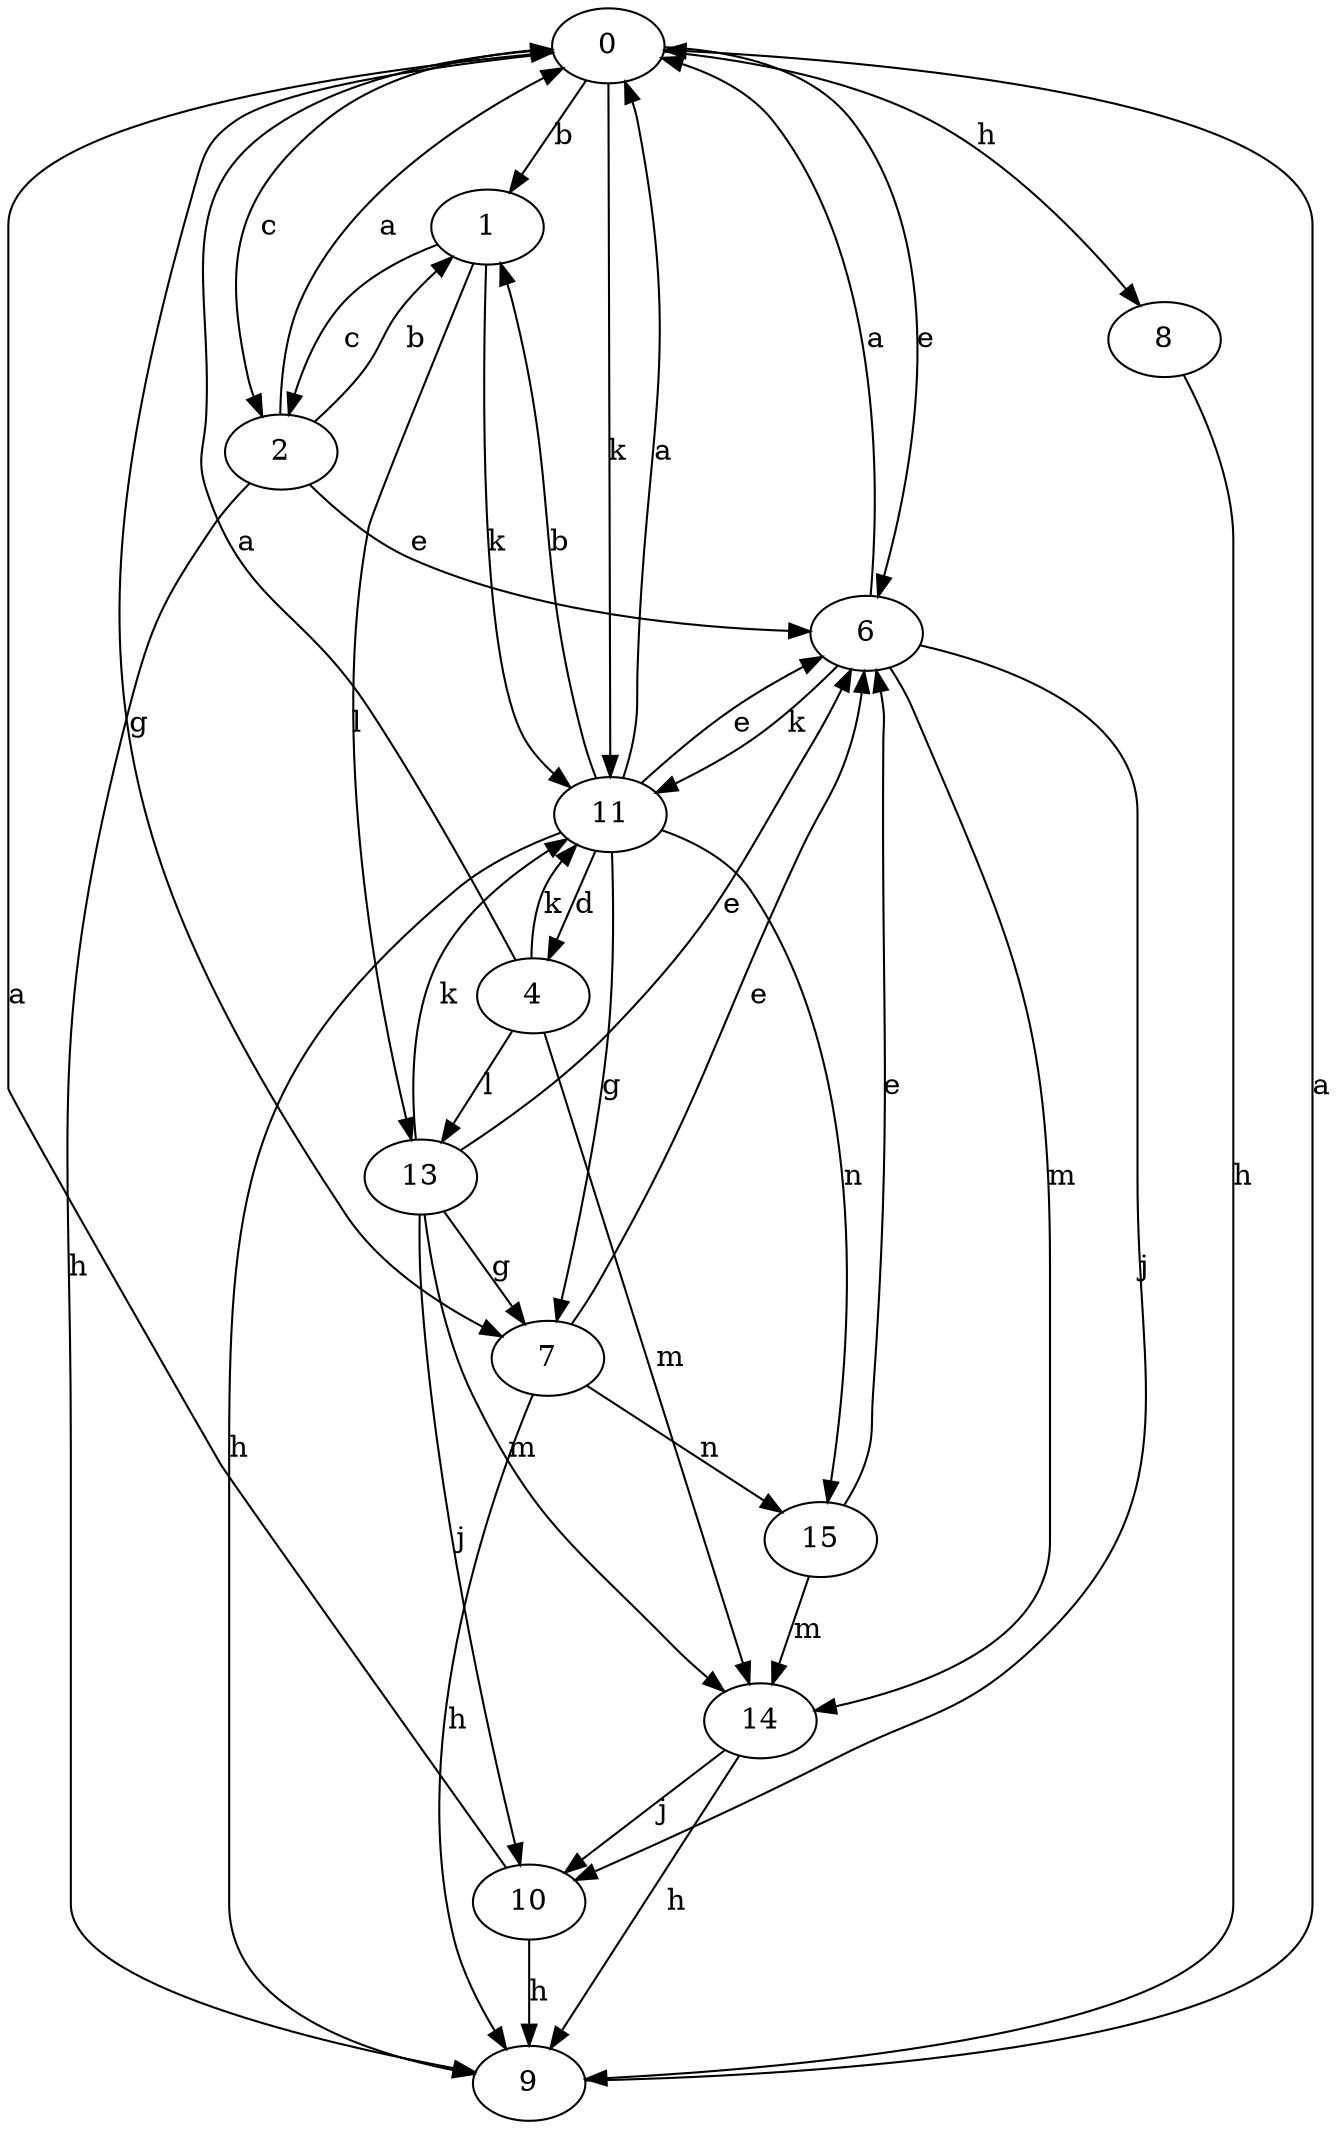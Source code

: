 strict digraph  {
0;
1;
2;
4;
6;
7;
8;
9;
10;
11;
13;
14;
15;
0 -> 1  [label=b];
0 -> 2  [label=c];
0 -> 6  [label=e];
0 -> 7  [label=g];
0 -> 8  [label=h];
0 -> 11  [label=k];
1 -> 2  [label=c];
1 -> 11  [label=k];
1 -> 13  [label=l];
2 -> 0  [label=a];
2 -> 1  [label=b];
2 -> 6  [label=e];
2 -> 9  [label=h];
4 -> 0  [label=a];
4 -> 11  [label=k];
4 -> 13  [label=l];
4 -> 14  [label=m];
6 -> 0  [label=a];
6 -> 10  [label=j];
6 -> 11  [label=k];
6 -> 14  [label=m];
7 -> 6  [label=e];
7 -> 9  [label=h];
7 -> 15  [label=n];
8 -> 9  [label=h];
9 -> 0  [label=a];
10 -> 0  [label=a];
10 -> 9  [label=h];
11 -> 0  [label=a];
11 -> 1  [label=b];
11 -> 4  [label=d];
11 -> 6  [label=e];
11 -> 7  [label=g];
11 -> 9  [label=h];
11 -> 15  [label=n];
13 -> 6  [label=e];
13 -> 7  [label=g];
13 -> 10  [label=j];
13 -> 11  [label=k];
13 -> 14  [label=m];
14 -> 9  [label=h];
14 -> 10  [label=j];
15 -> 6  [label=e];
15 -> 14  [label=m];
}
